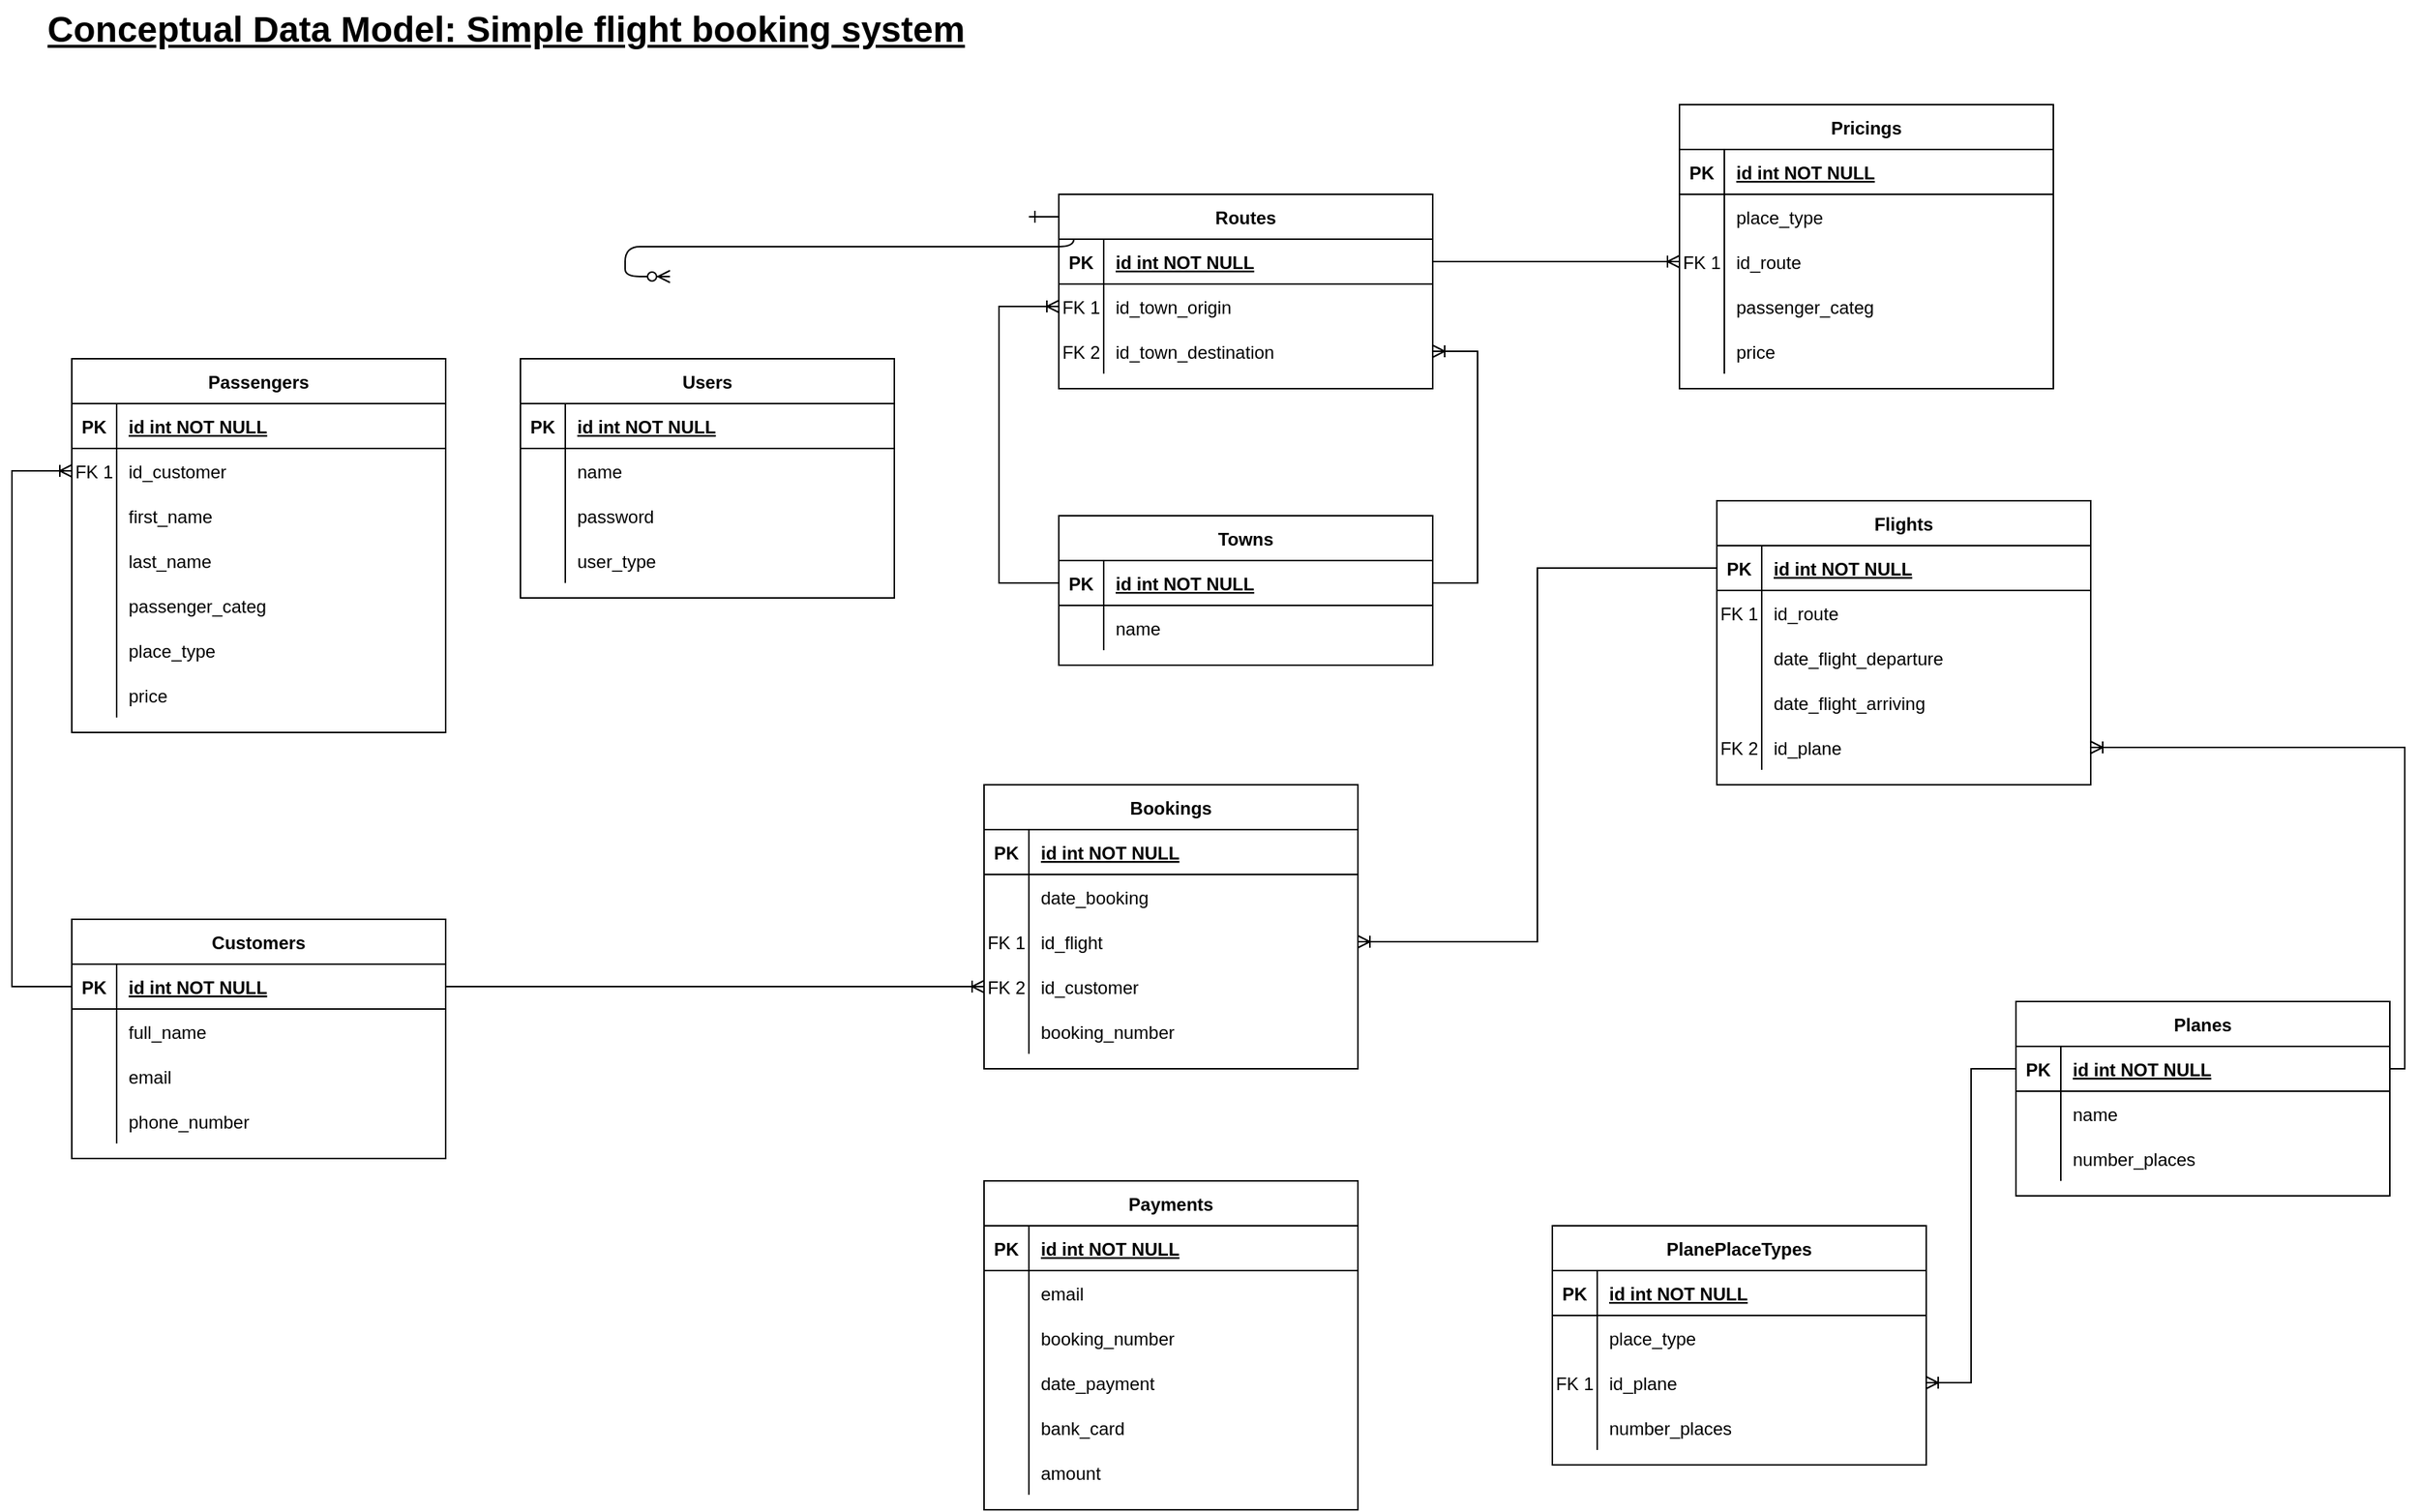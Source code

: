 <mxfile version="16.5.1" type="device"><diagram id="R2lEEEUBdFMjLlhIrx00" name="Page-1"><mxGraphModel dx="2595" dy="1623" grid="1" gridSize="10" guides="1" tooltips="1" connect="1" arrows="1" fold="1" page="1" pageScale="1" pageWidth="850" pageHeight="1100" math="0" shadow="0" extFonts="Permanent Marker^https://fonts.googleapis.com/css?family=Permanent+Marker"><root><mxCell id="0"/><mxCell id="1" parent="0"/><mxCell id="oILmF_7_wHr58Nj_UhwY-148" value="" style="edgeStyle=elbowEdgeStyle;fontSize=12;html=1;endArrow=ERoneToMany;rounded=0;entryX=0;entryY=0.5;entryDx=0;entryDy=0;exitX=0;exitY=0.5;exitDx=0;exitDy=0;" edge="1" parent="1" source="oILmF_7_wHr58Nj_UhwY-8" target="oILmF_7_wHr58Nj_UhwY-24"><mxGeometry width="100" height="100" relative="1" as="geometry"><mxPoint x="750" y="455" as="sourcePoint"/><mxPoint x="760" y="170" as="targetPoint"/><Array as="points"><mxPoint x="680" y="305"/></Array></mxGeometry></mxCell><mxCell id="C-vyLk0tnHw3VtMMgP7b-12" value="" style="edgeStyle=entityRelationEdgeStyle;endArrow=ERzeroToMany;startArrow=ERone;endFill=1;startFill=0;" parent="1" target="C-vyLk0tnHw3VtMMgP7b-17" edge="1"><mxGeometry width="100" height="100" relative="1" as="geometry"><mxPoint x="700" y="165" as="sourcePoint"/><mxPoint x="460" y="205" as="targetPoint"/></mxGeometry></mxCell><mxCell id="C-vyLk0tnHw3VtMMgP7b-23" value="Users" style="shape=table;startSize=30;container=1;collapsible=1;childLayout=tableLayout;fixedRows=1;rowLines=0;fontStyle=1;align=center;resizeLast=1;" parent="1" vertex="1"><mxGeometry x="360" y="260" width="250" height="160" as="geometry"/></mxCell><mxCell id="C-vyLk0tnHw3VtMMgP7b-24" value="" style="shape=partialRectangle;collapsible=0;dropTarget=0;pointerEvents=0;fillColor=none;points=[[0,0.5],[1,0.5]];portConstraint=eastwest;top=0;left=0;right=0;bottom=1;" parent="C-vyLk0tnHw3VtMMgP7b-23" vertex="1"><mxGeometry y="30" width="250" height="30" as="geometry"/></mxCell><mxCell id="C-vyLk0tnHw3VtMMgP7b-25" value="PK" style="shape=partialRectangle;overflow=hidden;connectable=0;fillColor=none;top=0;left=0;bottom=0;right=0;fontStyle=1;" parent="C-vyLk0tnHw3VtMMgP7b-24" vertex="1"><mxGeometry width="30" height="30" as="geometry"><mxRectangle width="30" height="30" as="alternateBounds"/></mxGeometry></mxCell><mxCell id="C-vyLk0tnHw3VtMMgP7b-26" value="id int NOT NULL " style="shape=partialRectangle;overflow=hidden;connectable=0;fillColor=none;top=0;left=0;bottom=0;right=0;align=left;spacingLeft=6;fontStyle=5;" parent="C-vyLk0tnHw3VtMMgP7b-24" vertex="1"><mxGeometry x="30" width="220" height="30" as="geometry"><mxRectangle width="220" height="30" as="alternateBounds"/></mxGeometry></mxCell><mxCell id="C-vyLk0tnHw3VtMMgP7b-27" value="" style="shape=partialRectangle;collapsible=0;dropTarget=0;pointerEvents=0;fillColor=none;points=[[0,0.5],[1,0.5]];portConstraint=eastwest;top=0;left=0;right=0;bottom=0;" parent="C-vyLk0tnHw3VtMMgP7b-23" vertex="1"><mxGeometry y="60" width="250" height="30" as="geometry"/></mxCell><mxCell id="C-vyLk0tnHw3VtMMgP7b-28" value="" style="shape=partialRectangle;overflow=hidden;connectable=0;fillColor=none;top=0;left=0;bottom=0;right=0;" parent="C-vyLk0tnHw3VtMMgP7b-27" vertex="1"><mxGeometry width="30" height="30" as="geometry"><mxRectangle width="30" height="30" as="alternateBounds"/></mxGeometry></mxCell><mxCell id="C-vyLk0tnHw3VtMMgP7b-29" value="name" style="shape=partialRectangle;overflow=hidden;connectable=0;fillColor=none;top=0;left=0;bottom=0;right=0;align=left;spacingLeft=6;" parent="C-vyLk0tnHw3VtMMgP7b-27" vertex="1"><mxGeometry x="30" width="220" height="30" as="geometry"><mxRectangle width="220" height="30" as="alternateBounds"/></mxGeometry></mxCell><mxCell id="oILmF_7_wHr58Nj_UhwY-1" style="shape=partialRectangle;collapsible=0;dropTarget=0;pointerEvents=0;fillColor=none;points=[[0,0.5],[1,0.5]];portConstraint=eastwest;top=0;left=0;right=0;bottom=0;" vertex="1" parent="C-vyLk0tnHw3VtMMgP7b-23"><mxGeometry y="90" width="250" height="30" as="geometry"/></mxCell><mxCell id="oILmF_7_wHr58Nj_UhwY-2" style="shape=partialRectangle;overflow=hidden;connectable=0;fillColor=none;top=0;left=0;bottom=0;right=0;" vertex="1" parent="oILmF_7_wHr58Nj_UhwY-1"><mxGeometry width="30" height="30" as="geometry"><mxRectangle width="30" height="30" as="alternateBounds"/></mxGeometry></mxCell><mxCell id="oILmF_7_wHr58Nj_UhwY-3" value="password" style="shape=partialRectangle;overflow=hidden;connectable=0;fillColor=none;top=0;left=0;bottom=0;right=0;align=left;spacingLeft=6;" vertex="1" parent="oILmF_7_wHr58Nj_UhwY-1"><mxGeometry x="30" width="220" height="30" as="geometry"><mxRectangle width="220" height="30" as="alternateBounds"/></mxGeometry></mxCell><mxCell id="oILmF_7_wHr58Nj_UhwY-4" style="shape=partialRectangle;collapsible=0;dropTarget=0;pointerEvents=0;fillColor=none;points=[[0,0.5],[1,0.5]];portConstraint=eastwest;top=0;left=0;right=0;bottom=0;" vertex="1" parent="C-vyLk0tnHw3VtMMgP7b-23"><mxGeometry y="120" width="250" height="30" as="geometry"/></mxCell><mxCell id="oILmF_7_wHr58Nj_UhwY-5" style="shape=partialRectangle;overflow=hidden;connectable=0;fillColor=none;top=0;left=0;bottom=0;right=0;" vertex="1" parent="oILmF_7_wHr58Nj_UhwY-4"><mxGeometry width="30" height="30" as="geometry"><mxRectangle width="30" height="30" as="alternateBounds"/></mxGeometry></mxCell><mxCell id="oILmF_7_wHr58Nj_UhwY-6" value="user_type" style="shape=partialRectangle;overflow=hidden;connectable=0;fillColor=none;top=0;left=0;bottom=0;right=0;align=left;spacingLeft=6;" vertex="1" parent="oILmF_7_wHr58Nj_UhwY-4"><mxGeometry x="30" width="220" height="30" as="geometry"><mxRectangle width="220" height="30" as="alternateBounds"/></mxGeometry></mxCell><mxCell id="oILmF_7_wHr58Nj_UhwY-7" value="Towns" style="shape=table;startSize=30;container=1;collapsible=1;childLayout=tableLayout;fixedRows=1;rowLines=0;fontStyle=1;align=center;resizeLast=1;" vertex="1" parent="1"><mxGeometry x="720" y="365" width="250" height="100" as="geometry"/></mxCell><mxCell id="oILmF_7_wHr58Nj_UhwY-8" value="" style="shape=partialRectangle;collapsible=0;dropTarget=0;pointerEvents=0;fillColor=none;points=[[0,0.5],[1,0.5]];portConstraint=eastwest;top=0;left=0;right=0;bottom=1;" vertex="1" parent="oILmF_7_wHr58Nj_UhwY-7"><mxGeometry y="30" width="250" height="30" as="geometry"/></mxCell><mxCell id="oILmF_7_wHr58Nj_UhwY-9" value="PK" style="shape=partialRectangle;overflow=hidden;connectable=0;fillColor=none;top=0;left=0;bottom=0;right=0;fontStyle=1;" vertex="1" parent="oILmF_7_wHr58Nj_UhwY-8"><mxGeometry width="30" height="30" as="geometry"><mxRectangle width="30" height="30" as="alternateBounds"/></mxGeometry></mxCell><mxCell id="oILmF_7_wHr58Nj_UhwY-10" value="id int NOT NULL " style="shape=partialRectangle;overflow=hidden;connectable=0;fillColor=none;top=0;left=0;bottom=0;right=0;align=left;spacingLeft=6;fontStyle=5;" vertex="1" parent="oILmF_7_wHr58Nj_UhwY-8"><mxGeometry x="30" width="220" height="30" as="geometry"><mxRectangle width="220" height="30" as="alternateBounds"/></mxGeometry></mxCell><mxCell id="oILmF_7_wHr58Nj_UhwY-11" value="" style="shape=partialRectangle;collapsible=0;dropTarget=0;pointerEvents=0;fillColor=none;points=[[0,0.5],[1,0.5]];portConstraint=eastwest;top=0;left=0;right=0;bottom=0;" vertex="1" parent="oILmF_7_wHr58Nj_UhwY-7"><mxGeometry y="60" width="250" height="30" as="geometry"/></mxCell><mxCell id="oILmF_7_wHr58Nj_UhwY-12" value="" style="shape=partialRectangle;overflow=hidden;connectable=0;fillColor=none;top=0;left=0;bottom=0;right=0;" vertex="1" parent="oILmF_7_wHr58Nj_UhwY-11"><mxGeometry width="30" height="30" as="geometry"><mxRectangle width="30" height="30" as="alternateBounds"/></mxGeometry></mxCell><mxCell id="oILmF_7_wHr58Nj_UhwY-13" value="name" style="shape=partialRectangle;overflow=hidden;connectable=0;fillColor=none;top=0;left=0;bottom=0;right=0;align=left;spacingLeft=6;" vertex="1" parent="oILmF_7_wHr58Nj_UhwY-11"><mxGeometry x="30" width="220" height="30" as="geometry"><mxRectangle width="220" height="30" as="alternateBounds"/></mxGeometry></mxCell><mxCell id="oILmF_7_wHr58Nj_UhwY-20" value="Routes" style="shape=table;startSize=30;container=1;collapsible=1;childLayout=tableLayout;fixedRows=1;rowLines=0;fontStyle=1;align=center;resizeLast=1;" vertex="1" parent="1"><mxGeometry x="720" y="150" width="250" height="130" as="geometry"/></mxCell><mxCell id="oILmF_7_wHr58Nj_UhwY-21" value="" style="shape=partialRectangle;collapsible=0;dropTarget=0;pointerEvents=0;fillColor=none;points=[[0,0.5],[1,0.5]];portConstraint=eastwest;top=0;left=0;right=0;bottom=1;" vertex="1" parent="oILmF_7_wHr58Nj_UhwY-20"><mxGeometry y="30" width="250" height="30" as="geometry"/></mxCell><mxCell id="oILmF_7_wHr58Nj_UhwY-22" value="PK" style="shape=partialRectangle;overflow=hidden;connectable=0;fillColor=none;top=0;left=0;bottom=0;right=0;fontStyle=1;" vertex="1" parent="oILmF_7_wHr58Nj_UhwY-21"><mxGeometry width="30" height="30" as="geometry"><mxRectangle width="30" height="30" as="alternateBounds"/></mxGeometry></mxCell><mxCell id="oILmF_7_wHr58Nj_UhwY-23" value="id int NOT NULL " style="shape=partialRectangle;overflow=hidden;connectable=0;fillColor=none;top=0;left=0;bottom=0;right=0;align=left;spacingLeft=6;fontStyle=5;" vertex="1" parent="oILmF_7_wHr58Nj_UhwY-21"><mxGeometry x="30" width="220" height="30" as="geometry"><mxRectangle width="220" height="30" as="alternateBounds"/></mxGeometry></mxCell><mxCell id="oILmF_7_wHr58Nj_UhwY-24" value="" style="shape=partialRectangle;collapsible=0;dropTarget=0;pointerEvents=0;fillColor=none;points=[[0,0.5],[1,0.5]];portConstraint=eastwest;top=0;left=0;right=0;bottom=0;" vertex="1" parent="oILmF_7_wHr58Nj_UhwY-20"><mxGeometry y="60" width="250" height="30" as="geometry"/></mxCell><mxCell id="oILmF_7_wHr58Nj_UhwY-25" value="FK 1" style="shape=partialRectangle;overflow=hidden;connectable=0;fillColor=none;top=0;left=0;bottom=0;right=0;" vertex="1" parent="oILmF_7_wHr58Nj_UhwY-24"><mxGeometry width="30" height="30" as="geometry"><mxRectangle width="30" height="30" as="alternateBounds"/></mxGeometry></mxCell><mxCell id="oILmF_7_wHr58Nj_UhwY-26" value="id_town_origin" style="shape=partialRectangle;overflow=hidden;connectable=0;fillColor=none;top=0;left=0;bottom=0;right=0;align=left;spacingLeft=6;" vertex="1" parent="oILmF_7_wHr58Nj_UhwY-24"><mxGeometry x="30" width="220" height="30" as="geometry"><mxRectangle width="220" height="30" as="alternateBounds"/></mxGeometry></mxCell><mxCell id="oILmF_7_wHr58Nj_UhwY-27" style="shape=partialRectangle;collapsible=0;dropTarget=0;pointerEvents=0;fillColor=none;points=[[0,0.5],[1,0.5]];portConstraint=eastwest;top=0;left=0;right=0;bottom=0;" vertex="1" parent="oILmF_7_wHr58Nj_UhwY-20"><mxGeometry y="90" width="250" height="30" as="geometry"/></mxCell><mxCell id="oILmF_7_wHr58Nj_UhwY-28" value="FK 2" style="shape=partialRectangle;overflow=hidden;connectable=0;fillColor=none;top=0;left=0;bottom=0;right=0;" vertex="1" parent="oILmF_7_wHr58Nj_UhwY-27"><mxGeometry width="30" height="30" as="geometry"><mxRectangle width="30" height="30" as="alternateBounds"/></mxGeometry></mxCell><mxCell id="oILmF_7_wHr58Nj_UhwY-29" value="id_town_destination" style="shape=partialRectangle;overflow=hidden;connectable=0;fillColor=none;top=0;left=0;bottom=0;right=0;align=left;spacingLeft=6;" vertex="1" parent="oILmF_7_wHr58Nj_UhwY-27"><mxGeometry x="30" width="220" height="30" as="geometry"><mxRectangle width="220" height="30" as="alternateBounds"/></mxGeometry></mxCell><mxCell id="oILmF_7_wHr58Nj_UhwY-30" value="Planes" style="shape=table;startSize=30;container=1;collapsible=1;childLayout=tableLayout;fixedRows=1;rowLines=0;fontStyle=1;align=center;resizeLast=1;" vertex="1" parent="1"><mxGeometry x="1360" y="690" width="250" height="130" as="geometry"/></mxCell><mxCell id="oILmF_7_wHr58Nj_UhwY-31" value="" style="shape=partialRectangle;collapsible=0;dropTarget=0;pointerEvents=0;fillColor=none;points=[[0,0.5],[1,0.5]];portConstraint=eastwest;top=0;left=0;right=0;bottom=1;" vertex="1" parent="oILmF_7_wHr58Nj_UhwY-30"><mxGeometry y="30" width="250" height="30" as="geometry"/></mxCell><mxCell id="oILmF_7_wHr58Nj_UhwY-32" value="PK" style="shape=partialRectangle;overflow=hidden;connectable=0;fillColor=none;top=0;left=0;bottom=0;right=0;fontStyle=1;" vertex="1" parent="oILmF_7_wHr58Nj_UhwY-31"><mxGeometry width="30" height="30" as="geometry"><mxRectangle width="30" height="30" as="alternateBounds"/></mxGeometry></mxCell><mxCell id="oILmF_7_wHr58Nj_UhwY-33" value="id int NOT NULL " style="shape=partialRectangle;overflow=hidden;connectable=0;fillColor=none;top=0;left=0;bottom=0;right=0;align=left;spacingLeft=6;fontStyle=5;" vertex="1" parent="oILmF_7_wHr58Nj_UhwY-31"><mxGeometry x="30" width="220" height="30" as="geometry"><mxRectangle width="220" height="30" as="alternateBounds"/></mxGeometry></mxCell><mxCell id="oILmF_7_wHr58Nj_UhwY-34" value="" style="shape=partialRectangle;collapsible=0;dropTarget=0;pointerEvents=0;fillColor=none;points=[[0,0.5],[1,0.5]];portConstraint=eastwest;top=0;left=0;right=0;bottom=0;" vertex="1" parent="oILmF_7_wHr58Nj_UhwY-30"><mxGeometry y="60" width="250" height="30" as="geometry"/></mxCell><mxCell id="oILmF_7_wHr58Nj_UhwY-35" value="" style="shape=partialRectangle;overflow=hidden;connectable=0;fillColor=none;top=0;left=0;bottom=0;right=0;" vertex="1" parent="oILmF_7_wHr58Nj_UhwY-34"><mxGeometry width="30" height="30" as="geometry"><mxRectangle width="30" height="30" as="alternateBounds"/></mxGeometry></mxCell><mxCell id="oILmF_7_wHr58Nj_UhwY-36" value="name" style="shape=partialRectangle;overflow=hidden;connectable=0;fillColor=none;top=0;left=0;bottom=0;right=0;align=left;spacingLeft=6;" vertex="1" parent="oILmF_7_wHr58Nj_UhwY-34"><mxGeometry x="30" width="220" height="30" as="geometry"><mxRectangle width="220" height="30" as="alternateBounds"/></mxGeometry></mxCell><mxCell id="oILmF_7_wHr58Nj_UhwY-37" style="shape=partialRectangle;collapsible=0;dropTarget=0;pointerEvents=0;fillColor=none;points=[[0,0.5],[1,0.5]];portConstraint=eastwest;top=0;left=0;right=0;bottom=0;" vertex="1" parent="oILmF_7_wHr58Nj_UhwY-30"><mxGeometry y="90" width="250" height="30" as="geometry"/></mxCell><mxCell id="oILmF_7_wHr58Nj_UhwY-38" style="shape=partialRectangle;overflow=hidden;connectable=0;fillColor=none;top=0;left=0;bottom=0;right=0;" vertex="1" parent="oILmF_7_wHr58Nj_UhwY-37"><mxGeometry width="30" height="30" as="geometry"><mxRectangle width="30" height="30" as="alternateBounds"/></mxGeometry></mxCell><mxCell id="oILmF_7_wHr58Nj_UhwY-39" value="number_places" style="shape=partialRectangle;overflow=hidden;connectable=0;fillColor=none;top=0;left=0;bottom=0;right=0;align=left;spacingLeft=6;" vertex="1" parent="oILmF_7_wHr58Nj_UhwY-37"><mxGeometry x="30" width="220" height="30" as="geometry"><mxRectangle width="220" height="30" as="alternateBounds"/></mxGeometry></mxCell><mxCell id="oILmF_7_wHr58Nj_UhwY-40" value="PlanePlaceTypes" style="shape=table;startSize=30;container=1;collapsible=1;childLayout=tableLayout;fixedRows=1;rowLines=0;fontStyle=1;align=center;resizeLast=1;" vertex="1" parent="1"><mxGeometry x="1050" y="840" width="250" height="160" as="geometry"/></mxCell><mxCell id="oILmF_7_wHr58Nj_UhwY-41" value="" style="shape=partialRectangle;collapsible=0;dropTarget=0;pointerEvents=0;fillColor=none;points=[[0,0.5],[1,0.5]];portConstraint=eastwest;top=0;left=0;right=0;bottom=1;" vertex="1" parent="oILmF_7_wHr58Nj_UhwY-40"><mxGeometry y="30" width="250" height="30" as="geometry"/></mxCell><mxCell id="oILmF_7_wHr58Nj_UhwY-42" value="PK" style="shape=partialRectangle;overflow=hidden;connectable=0;fillColor=none;top=0;left=0;bottom=0;right=0;fontStyle=1;" vertex="1" parent="oILmF_7_wHr58Nj_UhwY-41"><mxGeometry width="30" height="30" as="geometry"><mxRectangle width="30" height="30" as="alternateBounds"/></mxGeometry></mxCell><mxCell id="oILmF_7_wHr58Nj_UhwY-43" value="id int NOT NULL " style="shape=partialRectangle;overflow=hidden;connectable=0;fillColor=none;top=0;left=0;bottom=0;right=0;align=left;spacingLeft=6;fontStyle=5;" vertex="1" parent="oILmF_7_wHr58Nj_UhwY-41"><mxGeometry x="30" width="220" height="30" as="geometry"><mxRectangle width="220" height="30" as="alternateBounds"/></mxGeometry></mxCell><mxCell id="oILmF_7_wHr58Nj_UhwY-44" value="" style="shape=partialRectangle;collapsible=0;dropTarget=0;pointerEvents=0;fillColor=none;points=[[0,0.5],[1,0.5]];portConstraint=eastwest;top=0;left=0;right=0;bottom=0;" vertex="1" parent="oILmF_7_wHr58Nj_UhwY-40"><mxGeometry y="60" width="250" height="30" as="geometry"/></mxCell><mxCell id="oILmF_7_wHr58Nj_UhwY-45" value="" style="shape=partialRectangle;overflow=hidden;connectable=0;fillColor=none;top=0;left=0;bottom=0;right=0;" vertex="1" parent="oILmF_7_wHr58Nj_UhwY-44"><mxGeometry width="30" height="30" as="geometry"><mxRectangle width="30" height="30" as="alternateBounds"/></mxGeometry></mxCell><mxCell id="oILmF_7_wHr58Nj_UhwY-46" value="place_type" style="shape=partialRectangle;overflow=hidden;connectable=0;fillColor=none;top=0;left=0;bottom=0;right=0;align=left;spacingLeft=6;" vertex="1" parent="oILmF_7_wHr58Nj_UhwY-44"><mxGeometry x="30" width="220" height="30" as="geometry"><mxRectangle width="220" height="30" as="alternateBounds"/></mxGeometry></mxCell><mxCell id="oILmF_7_wHr58Nj_UhwY-47" style="shape=partialRectangle;collapsible=0;dropTarget=0;pointerEvents=0;fillColor=none;points=[[0,0.5],[1,0.5]];portConstraint=eastwest;top=0;left=0;right=0;bottom=0;" vertex="1" parent="oILmF_7_wHr58Nj_UhwY-40"><mxGeometry y="90" width="250" height="30" as="geometry"/></mxCell><mxCell id="oILmF_7_wHr58Nj_UhwY-48" value="FK 1" style="shape=partialRectangle;overflow=hidden;connectable=0;fillColor=none;top=0;left=0;bottom=0;right=0;" vertex="1" parent="oILmF_7_wHr58Nj_UhwY-47"><mxGeometry width="30" height="30" as="geometry"><mxRectangle width="30" height="30" as="alternateBounds"/></mxGeometry></mxCell><mxCell id="oILmF_7_wHr58Nj_UhwY-49" value="id_plane" style="shape=partialRectangle;overflow=hidden;connectable=0;fillColor=none;top=0;left=0;bottom=0;right=0;align=left;spacingLeft=6;" vertex="1" parent="oILmF_7_wHr58Nj_UhwY-47"><mxGeometry x="30" width="220" height="30" as="geometry"><mxRectangle width="220" height="30" as="alternateBounds"/></mxGeometry></mxCell><mxCell id="oILmF_7_wHr58Nj_UhwY-60" style="shape=partialRectangle;collapsible=0;dropTarget=0;pointerEvents=0;fillColor=none;points=[[0,0.5],[1,0.5]];portConstraint=eastwest;top=0;left=0;right=0;bottom=0;" vertex="1" parent="oILmF_7_wHr58Nj_UhwY-40"><mxGeometry y="120" width="250" height="30" as="geometry"/></mxCell><mxCell id="oILmF_7_wHr58Nj_UhwY-61" style="shape=partialRectangle;overflow=hidden;connectable=0;fillColor=none;top=0;left=0;bottom=0;right=0;" vertex="1" parent="oILmF_7_wHr58Nj_UhwY-60"><mxGeometry width="30" height="30" as="geometry"><mxRectangle width="30" height="30" as="alternateBounds"/></mxGeometry></mxCell><mxCell id="oILmF_7_wHr58Nj_UhwY-62" value="number_places" style="shape=partialRectangle;overflow=hidden;connectable=0;fillColor=none;top=0;left=0;bottom=0;right=0;align=left;spacingLeft=6;" vertex="1" parent="oILmF_7_wHr58Nj_UhwY-60"><mxGeometry x="30" width="220" height="30" as="geometry"><mxRectangle width="220" height="30" as="alternateBounds"/></mxGeometry></mxCell><mxCell id="oILmF_7_wHr58Nj_UhwY-63" value="Flights" style="shape=table;startSize=30;container=1;collapsible=1;childLayout=tableLayout;fixedRows=1;rowLines=0;fontStyle=1;align=center;resizeLast=1;" vertex="1" parent="1"><mxGeometry x="1160" y="355" width="250" height="190" as="geometry"/></mxCell><mxCell id="oILmF_7_wHr58Nj_UhwY-64" value="" style="shape=partialRectangle;collapsible=0;dropTarget=0;pointerEvents=0;fillColor=none;points=[[0,0.5],[1,0.5]];portConstraint=eastwest;top=0;left=0;right=0;bottom=1;" vertex="1" parent="oILmF_7_wHr58Nj_UhwY-63"><mxGeometry y="30" width="250" height="30" as="geometry"/></mxCell><mxCell id="oILmF_7_wHr58Nj_UhwY-65" value="PK" style="shape=partialRectangle;overflow=hidden;connectable=0;fillColor=none;top=0;left=0;bottom=0;right=0;fontStyle=1;" vertex="1" parent="oILmF_7_wHr58Nj_UhwY-64"><mxGeometry width="30" height="30" as="geometry"><mxRectangle width="30" height="30" as="alternateBounds"/></mxGeometry></mxCell><mxCell id="oILmF_7_wHr58Nj_UhwY-66" value="id int NOT NULL " style="shape=partialRectangle;overflow=hidden;connectable=0;fillColor=none;top=0;left=0;bottom=0;right=0;align=left;spacingLeft=6;fontStyle=5;" vertex="1" parent="oILmF_7_wHr58Nj_UhwY-64"><mxGeometry x="30" width="220" height="30" as="geometry"><mxRectangle width="220" height="30" as="alternateBounds"/></mxGeometry></mxCell><mxCell id="oILmF_7_wHr58Nj_UhwY-67" value="" style="shape=partialRectangle;collapsible=0;dropTarget=0;pointerEvents=0;fillColor=none;points=[[0,0.5],[1,0.5]];portConstraint=eastwest;top=0;left=0;right=0;bottom=0;" vertex="1" parent="oILmF_7_wHr58Nj_UhwY-63"><mxGeometry y="60" width="250" height="30" as="geometry"/></mxCell><mxCell id="oILmF_7_wHr58Nj_UhwY-68" value="FK 1" style="shape=partialRectangle;overflow=hidden;connectable=0;fillColor=none;top=0;left=0;bottom=0;right=0;" vertex="1" parent="oILmF_7_wHr58Nj_UhwY-67"><mxGeometry width="30" height="30" as="geometry"><mxRectangle width="30" height="30" as="alternateBounds"/></mxGeometry></mxCell><mxCell id="oILmF_7_wHr58Nj_UhwY-69" value="id_route" style="shape=partialRectangle;overflow=hidden;connectable=0;fillColor=none;top=0;left=0;bottom=0;right=0;align=left;spacingLeft=6;" vertex="1" parent="oILmF_7_wHr58Nj_UhwY-67"><mxGeometry x="30" width="220" height="30" as="geometry"><mxRectangle width="220" height="30" as="alternateBounds"/></mxGeometry></mxCell><mxCell id="oILmF_7_wHr58Nj_UhwY-70" style="shape=partialRectangle;collapsible=0;dropTarget=0;pointerEvents=0;fillColor=none;points=[[0,0.5],[1,0.5]];portConstraint=eastwest;top=0;left=0;right=0;bottom=0;" vertex="1" parent="oILmF_7_wHr58Nj_UhwY-63"><mxGeometry y="90" width="250" height="30" as="geometry"/></mxCell><mxCell id="oILmF_7_wHr58Nj_UhwY-71" style="shape=partialRectangle;overflow=hidden;connectable=0;fillColor=none;top=0;left=0;bottom=0;right=0;" vertex="1" parent="oILmF_7_wHr58Nj_UhwY-70"><mxGeometry width="30" height="30" as="geometry"><mxRectangle width="30" height="30" as="alternateBounds"/></mxGeometry></mxCell><mxCell id="oILmF_7_wHr58Nj_UhwY-72" value="date_flight_departure" style="shape=partialRectangle;overflow=hidden;connectable=0;fillColor=none;top=0;left=0;bottom=0;right=0;align=left;spacingLeft=6;" vertex="1" parent="oILmF_7_wHr58Nj_UhwY-70"><mxGeometry x="30" width="220" height="30" as="geometry"><mxRectangle width="220" height="30" as="alternateBounds"/></mxGeometry></mxCell><mxCell id="oILmF_7_wHr58Nj_UhwY-73" style="shape=partialRectangle;collapsible=0;dropTarget=0;pointerEvents=0;fillColor=none;points=[[0,0.5],[1,0.5]];portConstraint=eastwest;top=0;left=0;right=0;bottom=0;" vertex="1" parent="oILmF_7_wHr58Nj_UhwY-63"><mxGeometry y="120" width="250" height="30" as="geometry"/></mxCell><mxCell id="oILmF_7_wHr58Nj_UhwY-74" style="shape=partialRectangle;overflow=hidden;connectable=0;fillColor=none;top=0;left=0;bottom=0;right=0;" vertex="1" parent="oILmF_7_wHr58Nj_UhwY-73"><mxGeometry width="30" height="30" as="geometry"><mxRectangle width="30" height="30" as="alternateBounds"/></mxGeometry></mxCell><mxCell id="oILmF_7_wHr58Nj_UhwY-75" value="date_flight_arriving" style="shape=partialRectangle;overflow=hidden;connectable=0;fillColor=none;top=0;left=0;bottom=0;right=0;align=left;spacingLeft=6;" vertex="1" parent="oILmF_7_wHr58Nj_UhwY-73"><mxGeometry x="30" width="220" height="30" as="geometry"><mxRectangle width="220" height="30" as="alternateBounds"/></mxGeometry></mxCell><mxCell id="oILmF_7_wHr58Nj_UhwY-76" style="shape=partialRectangle;collapsible=0;dropTarget=0;pointerEvents=0;fillColor=none;points=[[0,0.5],[1,0.5]];portConstraint=eastwest;top=0;left=0;right=0;bottom=0;" vertex="1" parent="oILmF_7_wHr58Nj_UhwY-63"><mxGeometry y="150" width="250" height="30" as="geometry"/></mxCell><mxCell id="oILmF_7_wHr58Nj_UhwY-77" value="FK 2" style="shape=partialRectangle;overflow=hidden;connectable=0;fillColor=none;top=0;left=0;bottom=0;right=0;" vertex="1" parent="oILmF_7_wHr58Nj_UhwY-76"><mxGeometry width="30" height="30" as="geometry"><mxRectangle width="30" height="30" as="alternateBounds"/></mxGeometry></mxCell><mxCell id="oILmF_7_wHr58Nj_UhwY-78" value="id_plane" style="shape=partialRectangle;overflow=hidden;connectable=0;fillColor=none;top=0;left=0;bottom=0;right=0;align=left;spacingLeft=6;" vertex="1" parent="oILmF_7_wHr58Nj_UhwY-76"><mxGeometry x="30" width="220" height="30" as="geometry"><mxRectangle width="220" height="30" as="alternateBounds"/></mxGeometry></mxCell><mxCell id="oILmF_7_wHr58Nj_UhwY-79" value="Customers" style="shape=table;startSize=30;container=1;collapsible=1;childLayout=tableLayout;fixedRows=1;rowLines=0;fontStyle=1;align=center;resizeLast=1;" vertex="1" parent="1"><mxGeometry x="60" y="635" width="250" height="160" as="geometry"/></mxCell><mxCell id="oILmF_7_wHr58Nj_UhwY-80" value="" style="shape=partialRectangle;collapsible=0;dropTarget=0;pointerEvents=0;fillColor=none;points=[[0,0.5],[1,0.5]];portConstraint=eastwest;top=0;left=0;right=0;bottom=1;" vertex="1" parent="oILmF_7_wHr58Nj_UhwY-79"><mxGeometry y="30" width="250" height="30" as="geometry"/></mxCell><mxCell id="oILmF_7_wHr58Nj_UhwY-81" value="PK" style="shape=partialRectangle;overflow=hidden;connectable=0;fillColor=none;top=0;left=0;bottom=0;right=0;fontStyle=1;" vertex="1" parent="oILmF_7_wHr58Nj_UhwY-80"><mxGeometry width="30" height="30" as="geometry"><mxRectangle width="30" height="30" as="alternateBounds"/></mxGeometry></mxCell><mxCell id="oILmF_7_wHr58Nj_UhwY-82" value="id int NOT NULL " style="shape=partialRectangle;overflow=hidden;connectable=0;fillColor=none;top=0;left=0;bottom=0;right=0;align=left;spacingLeft=6;fontStyle=5;" vertex="1" parent="oILmF_7_wHr58Nj_UhwY-80"><mxGeometry x="30" width="220" height="30" as="geometry"><mxRectangle width="220" height="30" as="alternateBounds"/></mxGeometry></mxCell><mxCell id="oILmF_7_wHr58Nj_UhwY-83" value="" style="shape=partialRectangle;collapsible=0;dropTarget=0;pointerEvents=0;fillColor=none;points=[[0,0.5],[1,0.5]];portConstraint=eastwest;top=0;left=0;right=0;bottom=0;" vertex="1" parent="oILmF_7_wHr58Nj_UhwY-79"><mxGeometry y="60" width="250" height="30" as="geometry"/></mxCell><mxCell id="oILmF_7_wHr58Nj_UhwY-84" value="" style="shape=partialRectangle;overflow=hidden;connectable=0;fillColor=none;top=0;left=0;bottom=0;right=0;" vertex="1" parent="oILmF_7_wHr58Nj_UhwY-83"><mxGeometry width="30" height="30" as="geometry"><mxRectangle width="30" height="30" as="alternateBounds"/></mxGeometry></mxCell><mxCell id="oILmF_7_wHr58Nj_UhwY-85" value="full_name" style="shape=partialRectangle;overflow=hidden;connectable=0;fillColor=none;top=0;left=0;bottom=0;right=0;align=left;spacingLeft=6;" vertex="1" parent="oILmF_7_wHr58Nj_UhwY-83"><mxGeometry x="30" width="220" height="30" as="geometry"><mxRectangle width="220" height="30" as="alternateBounds"/></mxGeometry></mxCell><mxCell id="oILmF_7_wHr58Nj_UhwY-86" style="shape=partialRectangle;collapsible=0;dropTarget=0;pointerEvents=0;fillColor=none;points=[[0,0.5],[1,0.5]];portConstraint=eastwest;top=0;left=0;right=0;bottom=0;" vertex="1" parent="oILmF_7_wHr58Nj_UhwY-79"><mxGeometry y="90" width="250" height="30" as="geometry"/></mxCell><mxCell id="oILmF_7_wHr58Nj_UhwY-87" style="shape=partialRectangle;overflow=hidden;connectable=0;fillColor=none;top=0;left=0;bottom=0;right=0;" vertex="1" parent="oILmF_7_wHr58Nj_UhwY-86"><mxGeometry width="30" height="30" as="geometry"><mxRectangle width="30" height="30" as="alternateBounds"/></mxGeometry></mxCell><mxCell id="oILmF_7_wHr58Nj_UhwY-88" value="email" style="shape=partialRectangle;overflow=hidden;connectable=0;fillColor=none;top=0;left=0;bottom=0;right=0;align=left;spacingLeft=6;" vertex="1" parent="oILmF_7_wHr58Nj_UhwY-86"><mxGeometry x="30" width="220" height="30" as="geometry"><mxRectangle width="220" height="30" as="alternateBounds"/></mxGeometry></mxCell><mxCell id="oILmF_7_wHr58Nj_UhwY-89" style="shape=partialRectangle;collapsible=0;dropTarget=0;pointerEvents=0;fillColor=none;points=[[0,0.5],[1,0.5]];portConstraint=eastwest;top=0;left=0;right=0;bottom=0;" vertex="1" parent="oILmF_7_wHr58Nj_UhwY-79"><mxGeometry y="120" width="250" height="30" as="geometry"/></mxCell><mxCell id="oILmF_7_wHr58Nj_UhwY-90" style="shape=partialRectangle;overflow=hidden;connectable=0;fillColor=none;top=0;left=0;bottom=0;right=0;" vertex="1" parent="oILmF_7_wHr58Nj_UhwY-89"><mxGeometry width="30" height="30" as="geometry"><mxRectangle width="30" height="30" as="alternateBounds"/></mxGeometry></mxCell><mxCell id="oILmF_7_wHr58Nj_UhwY-91" value="phone_number" style="shape=partialRectangle;overflow=hidden;connectable=0;fillColor=none;top=0;left=0;bottom=0;right=0;align=left;spacingLeft=6;" vertex="1" parent="oILmF_7_wHr58Nj_UhwY-89"><mxGeometry x="30" width="220" height="30" as="geometry"><mxRectangle width="220" height="30" as="alternateBounds"/></mxGeometry></mxCell><mxCell id="oILmF_7_wHr58Nj_UhwY-92" value="Passengers" style="shape=table;startSize=30;container=1;collapsible=1;childLayout=tableLayout;fixedRows=1;rowLines=0;fontStyle=1;align=center;resizeLast=1;" vertex="1" parent="1"><mxGeometry x="60" y="260" width="250" height="250" as="geometry"/></mxCell><mxCell id="oILmF_7_wHr58Nj_UhwY-93" value="" style="shape=partialRectangle;collapsible=0;dropTarget=0;pointerEvents=0;fillColor=none;points=[[0,0.5],[1,0.5]];portConstraint=eastwest;top=0;left=0;right=0;bottom=1;" vertex="1" parent="oILmF_7_wHr58Nj_UhwY-92"><mxGeometry y="30" width="250" height="30" as="geometry"/></mxCell><mxCell id="oILmF_7_wHr58Nj_UhwY-94" value="PK" style="shape=partialRectangle;overflow=hidden;connectable=0;fillColor=none;top=0;left=0;bottom=0;right=0;fontStyle=1;" vertex="1" parent="oILmF_7_wHr58Nj_UhwY-93"><mxGeometry width="30" height="30" as="geometry"><mxRectangle width="30" height="30" as="alternateBounds"/></mxGeometry></mxCell><mxCell id="oILmF_7_wHr58Nj_UhwY-95" value="id int NOT NULL " style="shape=partialRectangle;overflow=hidden;connectable=0;fillColor=none;top=0;left=0;bottom=0;right=0;align=left;spacingLeft=6;fontStyle=5;" vertex="1" parent="oILmF_7_wHr58Nj_UhwY-93"><mxGeometry x="30" width="220" height="30" as="geometry"><mxRectangle width="220" height="30" as="alternateBounds"/></mxGeometry></mxCell><mxCell id="oILmF_7_wHr58Nj_UhwY-96" value="" style="shape=partialRectangle;collapsible=0;dropTarget=0;pointerEvents=0;fillColor=none;points=[[0,0.5],[1,0.5]];portConstraint=eastwest;top=0;left=0;right=0;bottom=0;" vertex="1" parent="oILmF_7_wHr58Nj_UhwY-92"><mxGeometry y="60" width="250" height="30" as="geometry"/></mxCell><mxCell id="oILmF_7_wHr58Nj_UhwY-97" value="FK 1" style="shape=partialRectangle;overflow=hidden;connectable=0;fillColor=none;top=0;left=0;bottom=0;right=0;" vertex="1" parent="oILmF_7_wHr58Nj_UhwY-96"><mxGeometry width="30" height="30" as="geometry"><mxRectangle width="30" height="30" as="alternateBounds"/></mxGeometry></mxCell><mxCell id="oILmF_7_wHr58Nj_UhwY-98" value="id_customer" style="shape=partialRectangle;overflow=hidden;connectable=0;fillColor=none;top=0;left=0;bottom=0;right=0;align=left;spacingLeft=6;" vertex="1" parent="oILmF_7_wHr58Nj_UhwY-96"><mxGeometry x="30" width="220" height="30" as="geometry"><mxRectangle width="220" height="30" as="alternateBounds"/></mxGeometry></mxCell><mxCell id="oILmF_7_wHr58Nj_UhwY-99" style="shape=partialRectangle;collapsible=0;dropTarget=0;pointerEvents=0;fillColor=none;points=[[0,0.5],[1,0.5]];portConstraint=eastwest;top=0;left=0;right=0;bottom=0;" vertex="1" parent="oILmF_7_wHr58Nj_UhwY-92"><mxGeometry y="90" width="250" height="30" as="geometry"/></mxCell><mxCell id="oILmF_7_wHr58Nj_UhwY-100" style="shape=partialRectangle;overflow=hidden;connectable=0;fillColor=none;top=0;left=0;bottom=0;right=0;" vertex="1" parent="oILmF_7_wHr58Nj_UhwY-99"><mxGeometry width="30" height="30" as="geometry"><mxRectangle width="30" height="30" as="alternateBounds"/></mxGeometry></mxCell><mxCell id="oILmF_7_wHr58Nj_UhwY-101" value="first_name" style="shape=partialRectangle;overflow=hidden;connectable=0;fillColor=none;top=0;left=0;bottom=0;right=0;align=left;spacingLeft=6;" vertex="1" parent="oILmF_7_wHr58Nj_UhwY-99"><mxGeometry x="30" width="220" height="30" as="geometry"><mxRectangle width="220" height="30" as="alternateBounds"/></mxGeometry></mxCell><mxCell id="oILmF_7_wHr58Nj_UhwY-102" style="shape=partialRectangle;collapsible=0;dropTarget=0;pointerEvents=0;fillColor=none;points=[[0,0.5],[1,0.5]];portConstraint=eastwest;top=0;left=0;right=0;bottom=0;" vertex="1" parent="oILmF_7_wHr58Nj_UhwY-92"><mxGeometry y="120" width="250" height="30" as="geometry"/></mxCell><mxCell id="oILmF_7_wHr58Nj_UhwY-103" style="shape=partialRectangle;overflow=hidden;connectable=0;fillColor=none;top=0;left=0;bottom=0;right=0;" vertex="1" parent="oILmF_7_wHr58Nj_UhwY-102"><mxGeometry width="30" height="30" as="geometry"><mxRectangle width="30" height="30" as="alternateBounds"/></mxGeometry></mxCell><mxCell id="oILmF_7_wHr58Nj_UhwY-104" value="last_name" style="shape=partialRectangle;overflow=hidden;connectable=0;fillColor=none;top=0;left=0;bottom=0;right=0;align=left;spacingLeft=6;" vertex="1" parent="oILmF_7_wHr58Nj_UhwY-102"><mxGeometry x="30" width="220" height="30" as="geometry"><mxRectangle width="220" height="30" as="alternateBounds"/></mxGeometry></mxCell><mxCell id="oILmF_7_wHr58Nj_UhwY-105" style="shape=partialRectangle;collapsible=0;dropTarget=0;pointerEvents=0;fillColor=none;points=[[0,0.5],[1,0.5]];portConstraint=eastwest;top=0;left=0;right=0;bottom=0;" vertex="1" parent="oILmF_7_wHr58Nj_UhwY-92"><mxGeometry y="150" width="250" height="30" as="geometry"/></mxCell><mxCell id="oILmF_7_wHr58Nj_UhwY-106" style="shape=partialRectangle;overflow=hidden;connectable=0;fillColor=none;top=0;left=0;bottom=0;right=0;" vertex="1" parent="oILmF_7_wHr58Nj_UhwY-105"><mxGeometry width="30" height="30" as="geometry"><mxRectangle width="30" height="30" as="alternateBounds"/></mxGeometry></mxCell><mxCell id="oILmF_7_wHr58Nj_UhwY-107" value="passenger_categ" style="shape=partialRectangle;overflow=hidden;connectable=0;fillColor=none;top=0;left=0;bottom=0;right=0;align=left;spacingLeft=6;" vertex="1" parent="oILmF_7_wHr58Nj_UhwY-105"><mxGeometry x="30" width="220" height="30" as="geometry"><mxRectangle width="220" height="30" as="alternateBounds"/></mxGeometry></mxCell><mxCell id="oILmF_7_wHr58Nj_UhwY-108" style="shape=partialRectangle;collapsible=0;dropTarget=0;pointerEvents=0;fillColor=none;points=[[0,0.5],[1,0.5]];portConstraint=eastwest;top=0;left=0;right=0;bottom=0;" vertex="1" parent="oILmF_7_wHr58Nj_UhwY-92"><mxGeometry y="180" width="250" height="30" as="geometry"/></mxCell><mxCell id="oILmF_7_wHr58Nj_UhwY-109" style="shape=partialRectangle;overflow=hidden;connectable=0;fillColor=none;top=0;left=0;bottom=0;right=0;" vertex="1" parent="oILmF_7_wHr58Nj_UhwY-108"><mxGeometry width="30" height="30" as="geometry"><mxRectangle width="30" height="30" as="alternateBounds"/></mxGeometry></mxCell><mxCell id="oILmF_7_wHr58Nj_UhwY-110" value="place_type" style="shape=partialRectangle;overflow=hidden;connectable=0;fillColor=none;top=0;left=0;bottom=0;right=0;align=left;spacingLeft=6;" vertex="1" parent="oILmF_7_wHr58Nj_UhwY-108"><mxGeometry x="30" width="220" height="30" as="geometry"><mxRectangle width="220" height="30" as="alternateBounds"/></mxGeometry></mxCell><mxCell id="oILmF_7_wHr58Nj_UhwY-111" style="shape=partialRectangle;collapsible=0;dropTarget=0;pointerEvents=0;fillColor=none;points=[[0,0.5],[1,0.5]];portConstraint=eastwest;top=0;left=0;right=0;bottom=0;" vertex="1" parent="oILmF_7_wHr58Nj_UhwY-92"><mxGeometry y="210" width="250" height="30" as="geometry"/></mxCell><mxCell id="oILmF_7_wHr58Nj_UhwY-112" style="shape=partialRectangle;overflow=hidden;connectable=0;fillColor=none;top=0;left=0;bottom=0;right=0;" vertex="1" parent="oILmF_7_wHr58Nj_UhwY-111"><mxGeometry width="30" height="30" as="geometry"><mxRectangle width="30" height="30" as="alternateBounds"/></mxGeometry></mxCell><mxCell id="oILmF_7_wHr58Nj_UhwY-113" value="price" style="shape=partialRectangle;overflow=hidden;connectable=0;fillColor=none;top=0;left=0;bottom=0;right=0;align=left;spacingLeft=6;" vertex="1" parent="oILmF_7_wHr58Nj_UhwY-111"><mxGeometry x="30" width="220" height="30" as="geometry"><mxRectangle width="220" height="30" as="alternateBounds"/></mxGeometry></mxCell><mxCell id="oILmF_7_wHr58Nj_UhwY-114" value="Bookings" style="shape=table;startSize=30;container=1;collapsible=1;childLayout=tableLayout;fixedRows=1;rowLines=0;fontStyle=1;align=center;resizeLast=1;" vertex="1" parent="1"><mxGeometry x="670" y="545" width="250" height="190" as="geometry"/></mxCell><mxCell id="oILmF_7_wHr58Nj_UhwY-115" value="" style="shape=partialRectangle;collapsible=0;dropTarget=0;pointerEvents=0;fillColor=none;points=[[0,0.5],[1,0.5]];portConstraint=eastwest;top=0;left=0;right=0;bottom=1;" vertex="1" parent="oILmF_7_wHr58Nj_UhwY-114"><mxGeometry y="30" width="250" height="30" as="geometry"/></mxCell><mxCell id="oILmF_7_wHr58Nj_UhwY-116" value="PK" style="shape=partialRectangle;overflow=hidden;connectable=0;fillColor=none;top=0;left=0;bottom=0;right=0;fontStyle=1;" vertex="1" parent="oILmF_7_wHr58Nj_UhwY-115"><mxGeometry width="30" height="30" as="geometry"><mxRectangle width="30" height="30" as="alternateBounds"/></mxGeometry></mxCell><mxCell id="oILmF_7_wHr58Nj_UhwY-117" value="id int NOT NULL " style="shape=partialRectangle;overflow=hidden;connectable=0;fillColor=none;top=0;left=0;bottom=0;right=0;align=left;spacingLeft=6;fontStyle=5;" vertex="1" parent="oILmF_7_wHr58Nj_UhwY-115"><mxGeometry x="30" width="220" height="30" as="geometry"><mxRectangle width="220" height="30" as="alternateBounds"/></mxGeometry></mxCell><mxCell id="oILmF_7_wHr58Nj_UhwY-118" value="" style="shape=partialRectangle;collapsible=0;dropTarget=0;pointerEvents=0;fillColor=none;points=[[0,0.5],[1,0.5]];portConstraint=eastwest;top=0;left=0;right=0;bottom=0;" vertex="1" parent="oILmF_7_wHr58Nj_UhwY-114"><mxGeometry y="60" width="250" height="30" as="geometry"/></mxCell><mxCell id="oILmF_7_wHr58Nj_UhwY-119" value="" style="shape=partialRectangle;overflow=hidden;connectable=0;fillColor=none;top=0;left=0;bottom=0;right=0;" vertex="1" parent="oILmF_7_wHr58Nj_UhwY-118"><mxGeometry width="30" height="30" as="geometry"><mxRectangle width="30" height="30" as="alternateBounds"/></mxGeometry></mxCell><mxCell id="oILmF_7_wHr58Nj_UhwY-120" value="date_booking" style="shape=partialRectangle;overflow=hidden;connectable=0;fillColor=none;top=0;left=0;bottom=0;right=0;align=left;spacingLeft=6;" vertex="1" parent="oILmF_7_wHr58Nj_UhwY-118"><mxGeometry x="30" width="220" height="30" as="geometry"><mxRectangle width="220" height="30" as="alternateBounds"/></mxGeometry></mxCell><mxCell id="oILmF_7_wHr58Nj_UhwY-121" style="shape=partialRectangle;collapsible=0;dropTarget=0;pointerEvents=0;fillColor=none;points=[[0,0.5],[1,0.5]];portConstraint=eastwest;top=0;left=0;right=0;bottom=0;" vertex="1" parent="oILmF_7_wHr58Nj_UhwY-114"><mxGeometry y="90" width="250" height="30" as="geometry"/></mxCell><mxCell id="oILmF_7_wHr58Nj_UhwY-122" value="FK 1" style="shape=partialRectangle;overflow=hidden;connectable=0;fillColor=none;top=0;left=0;bottom=0;right=0;" vertex="1" parent="oILmF_7_wHr58Nj_UhwY-121"><mxGeometry width="30" height="30" as="geometry"><mxRectangle width="30" height="30" as="alternateBounds"/></mxGeometry></mxCell><mxCell id="oILmF_7_wHr58Nj_UhwY-123" value="id_flight" style="shape=partialRectangle;overflow=hidden;connectable=0;fillColor=none;top=0;left=0;bottom=0;right=0;align=left;spacingLeft=6;" vertex="1" parent="oILmF_7_wHr58Nj_UhwY-121"><mxGeometry x="30" width="220" height="30" as="geometry"><mxRectangle width="220" height="30" as="alternateBounds"/></mxGeometry></mxCell><mxCell id="oILmF_7_wHr58Nj_UhwY-124" style="shape=partialRectangle;collapsible=0;dropTarget=0;pointerEvents=0;fillColor=none;points=[[0,0.5],[1,0.5]];portConstraint=eastwest;top=0;left=0;right=0;bottom=0;" vertex="1" parent="oILmF_7_wHr58Nj_UhwY-114"><mxGeometry y="120" width="250" height="30" as="geometry"/></mxCell><mxCell id="oILmF_7_wHr58Nj_UhwY-125" value="FK 2" style="shape=partialRectangle;overflow=hidden;connectable=0;fillColor=none;top=0;left=0;bottom=0;right=0;" vertex="1" parent="oILmF_7_wHr58Nj_UhwY-124"><mxGeometry width="30" height="30" as="geometry"><mxRectangle width="30" height="30" as="alternateBounds"/></mxGeometry></mxCell><mxCell id="oILmF_7_wHr58Nj_UhwY-126" value="id_customer" style="shape=partialRectangle;overflow=hidden;connectable=0;fillColor=none;top=0;left=0;bottom=0;right=0;align=left;spacingLeft=6;" vertex="1" parent="oILmF_7_wHr58Nj_UhwY-124"><mxGeometry x="30" width="220" height="30" as="geometry"><mxRectangle width="220" height="30" as="alternateBounds"/></mxGeometry></mxCell><mxCell id="oILmF_7_wHr58Nj_UhwY-127" style="shape=partialRectangle;collapsible=0;dropTarget=0;pointerEvents=0;fillColor=none;points=[[0,0.5],[1,0.5]];portConstraint=eastwest;top=0;left=0;right=0;bottom=0;" vertex="1" parent="oILmF_7_wHr58Nj_UhwY-114"><mxGeometry y="150" width="250" height="30" as="geometry"/></mxCell><mxCell id="oILmF_7_wHr58Nj_UhwY-128" style="shape=partialRectangle;overflow=hidden;connectable=0;fillColor=none;top=0;left=0;bottom=0;right=0;" vertex="1" parent="oILmF_7_wHr58Nj_UhwY-127"><mxGeometry width="30" height="30" as="geometry"><mxRectangle width="30" height="30" as="alternateBounds"/></mxGeometry></mxCell><mxCell id="oILmF_7_wHr58Nj_UhwY-129" value="booking_number" style="shape=partialRectangle;overflow=hidden;connectable=0;fillColor=none;top=0;left=0;bottom=0;right=0;align=left;spacingLeft=6;" vertex="1" parent="oILmF_7_wHr58Nj_UhwY-127"><mxGeometry x="30" width="220" height="30" as="geometry"><mxRectangle width="220" height="30" as="alternateBounds"/></mxGeometry></mxCell><mxCell id="oILmF_7_wHr58Nj_UhwY-130" value="Pricings" style="shape=table;startSize=30;container=1;collapsible=1;childLayout=tableLayout;fixedRows=1;rowLines=0;fontStyle=1;align=center;resizeLast=1;" vertex="1" parent="1"><mxGeometry x="1135" y="90" width="250" height="190" as="geometry"/></mxCell><mxCell id="oILmF_7_wHr58Nj_UhwY-131" value="" style="shape=partialRectangle;collapsible=0;dropTarget=0;pointerEvents=0;fillColor=none;points=[[0,0.5],[1,0.5]];portConstraint=eastwest;top=0;left=0;right=0;bottom=1;" vertex="1" parent="oILmF_7_wHr58Nj_UhwY-130"><mxGeometry y="30" width="250" height="30" as="geometry"/></mxCell><mxCell id="oILmF_7_wHr58Nj_UhwY-132" value="PK" style="shape=partialRectangle;overflow=hidden;connectable=0;fillColor=none;top=0;left=0;bottom=0;right=0;fontStyle=1;" vertex="1" parent="oILmF_7_wHr58Nj_UhwY-131"><mxGeometry width="30" height="30" as="geometry"><mxRectangle width="30" height="30" as="alternateBounds"/></mxGeometry></mxCell><mxCell id="oILmF_7_wHr58Nj_UhwY-133" value="id int NOT NULL " style="shape=partialRectangle;overflow=hidden;connectable=0;fillColor=none;top=0;left=0;bottom=0;right=0;align=left;spacingLeft=6;fontStyle=5;" vertex="1" parent="oILmF_7_wHr58Nj_UhwY-131"><mxGeometry x="30" width="220" height="30" as="geometry"><mxRectangle width="220" height="30" as="alternateBounds"/></mxGeometry></mxCell><mxCell id="oILmF_7_wHr58Nj_UhwY-134" value="" style="shape=partialRectangle;collapsible=0;dropTarget=0;pointerEvents=0;fillColor=none;points=[[0,0.5],[1,0.5]];portConstraint=eastwest;top=0;left=0;right=0;bottom=0;" vertex="1" parent="oILmF_7_wHr58Nj_UhwY-130"><mxGeometry y="60" width="250" height="30" as="geometry"/></mxCell><mxCell id="oILmF_7_wHr58Nj_UhwY-135" value="" style="shape=partialRectangle;overflow=hidden;connectable=0;fillColor=none;top=0;left=0;bottom=0;right=0;" vertex="1" parent="oILmF_7_wHr58Nj_UhwY-134"><mxGeometry width="30" height="30" as="geometry"><mxRectangle width="30" height="30" as="alternateBounds"/></mxGeometry></mxCell><mxCell id="oILmF_7_wHr58Nj_UhwY-136" value="place_type" style="shape=partialRectangle;overflow=hidden;connectable=0;fillColor=none;top=0;left=0;bottom=0;right=0;align=left;spacingLeft=6;" vertex="1" parent="oILmF_7_wHr58Nj_UhwY-134"><mxGeometry x="30" width="220" height="30" as="geometry"><mxRectangle width="220" height="30" as="alternateBounds"/></mxGeometry></mxCell><mxCell id="oILmF_7_wHr58Nj_UhwY-137" style="shape=partialRectangle;collapsible=0;dropTarget=0;pointerEvents=0;fillColor=none;points=[[0,0.5],[1,0.5]];portConstraint=eastwest;top=0;left=0;right=0;bottom=0;" vertex="1" parent="oILmF_7_wHr58Nj_UhwY-130"><mxGeometry y="90" width="250" height="30" as="geometry"/></mxCell><mxCell id="oILmF_7_wHr58Nj_UhwY-138" value="FK 1" style="shape=partialRectangle;overflow=hidden;connectable=0;fillColor=none;top=0;left=0;bottom=0;right=0;" vertex="1" parent="oILmF_7_wHr58Nj_UhwY-137"><mxGeometry width="30" height="30" as="geometry"><mxRectangle width="30" height="30" as="alternateBounds"/></mxGeometry></mxCell><mxCell id="oILmF_7_wHr58Nj_UhwY-139" value="id_route" style="shape=partialRectangle;overflow=hidden;connectable=0;fillColor=none;top=0;left=0;bottom=0;right=0;align=left;spacingLeft=6;" vertex="1" parent="oILmF_7_wHr58Nj_UhwY-137"><mxGeometry x="30" width="220" height="30" as="geometry"><mxRectangle width="220" height="30" as="alternateBounds"/></mxGeometry></mxCell><mxCell id="oILmF_7_wHr58Nj_UhwY-140" style="shape=partialRectangle;collapsible=0;dropTarget=0;pointerEvents=0;fillColor=none;points=[[0,0.5],[1,0.5]];portConstraint=eastwest;top=0;left=0;right=0;bottom=0;" vertex="1" parent="oILmF_7_wHr58Nj_UhwY-130"><mxGeometry y="120" width="250" height="30" as="geometry"/></mxCell><mxCell id="oILmF_7_wHr58Nj_UhwY-141" style="shape=partialRectangle;overflow=hidden;connectable=0;fillColor=none;top=0;left=0;bottom=0;right=0;" vertex="1" parent="oILmF_7_wHr58Nj_UhwY-140"><mxGeometry width="30" height="30" as="geometry"><mxRectangle width="30" height="30" as="alternateBounds"/></mxGeometry></mxCell><mxCell id="oILmF_7_wHr58Nj_UhwY-142" value="passenger_categ" style="shape=partialRectangle;overflow=hidden;connectable=0;fillColor=none;top=0;left=0;bottom=0;right=0;align=left;spacingLeft=6;" vertex="1" parent="oILmF_7_wHr58Nj_UhwY-140"><mxGeometry x="30" width="220" height="30" as="geometry"><mxRectangle width="220" height="30" as="alternateBounds"/></mxGeometry></mxCell><mxCell id="oILmF_7_wHr58Nj_UhwY-143" style="shape=partialRectangle;collapsible=0;dropTarget=0;pointerEvents=0;fillColor=none;points=[[0,0.5],[1,0.5]];portConstraint=eastwest;top=0;left=0;right=0;bottom=0;" vertex="1" parent="oILmF_7_wHr58Nj_UhwY-130"><mxGeometry y="150" width="250" height="30" as="geometry"/></mxCell><mxCell id="oILmF_7_wHr58Nj_UhwY-144" style="shape=partialRectangle;overflow=hidden;connectable=0;fillColor=none;top=0;left=0;bottom=0;right=0;" vertex="1" parent="oILmF_7_wHr58Nj_UhwY-143"><mxGeometry width="30" height="30" as="geometry"><mxRectangle width="30" height="30" as="alternateBounds"/></mxGeometry></mxCell><mxCell id="oILmF_7_wHr58Nj_UhwY-145" value="price" style="shape=partialRectangle;overflow=hidden;connectable=0;fillColor=none;top=0;left=0;bottom=0;right=0;align=left;spacingLeft=6;" vertex="1" parent="oILmF_7_wHr58Nj_UhwY-143"><mxGeometry x="30" width="220" height="30" as="geometry"><mxRectangle width="220" height="30" as="alternateBounds"/></mxGeometry></mxCell><mxCell id="oILmF_7_wHr58Nj_UhwY-146" value="" style="edgeStyle=entityRelationEdgeStyle;fontSize=12;html=1;endArrow=ERoneToMany;rounded=0;exitX=0;exitY=0.5;exitDx=0;exitDy=0;entryX=1;entryY=0.5;entryDx=0;entryDy=0;" edge="1" parent="1" source="oILmF_7_wHr58Nj_UhwY-31" target="oILmF_7_wHr58Nj_UhwY-47"><mxGeometry width="100" height="100" relative="1" as="geometry"><mxPoint x="1285" y="955" as="sourcePoint"/><mxPoint x="1385" y="855" as="targetPoint"/></mxGeometry></mxCell><mxCell id="oILmF_7_wHr58Nj_UhwY-149" value="" style="edgeStyle=entityRelationEdgeStyle;fontSize=12;html=1;endArrow=ERoneToMany;rounded=0;exitX=1;exitY=0.5;exitDx=0;exitDy=0;entryX=1;entryY=0.5;entryDx=0;entryDy=0;" edge="1" parent="1" source="oILmF_7_wHr58Nj_UhwY-8" target="oILmF_7_wHr58Nj_UhwY-27"><mxGeometry width="100" height="100" relative="1" as="geometry"><mxPoint x="590" y="310" as="sourcePoint"/><mxPoint x="690" y="210" as="targetPoint"/></mxGeometry></mxCell><mxCell id="oILmF_7_wHr58Nj_UhwY-150" value="" style="edgeStyle=entityRelationEdgeStyle;fontSize=12;html=1;endArrow=ERoneToMany;rounded=0;exitX=1;exitY=0.5;exitDx=0;exitDy=0;entryX=0;entryY=0.5;entryDx=0;entryDy=0;" edge="1" parent="1" source="oILmF_7_wHr58Nj_UhwY-21" target="oILmF_7_wHr58Nj_UhwY-137"><mxGeometry width="100" height="100" relative="1" as="geometry"><mxPoint x="940" y="510" as="sourcePoint"/><mxPoint x="1040" y="410" as="targetPoint"/></mxGeometry></mxCell><mxCell id="oILmF_7_wHr58Nj_UhwY-151" value="" style="edgeStyle=entityRelationEdgeStyle;fontSize=12;html=1;endArrow=ERoneToMany;rounded=0;exitX=1;exitY=0.5;exitDx=0;exitDy=0;entryX=0;entryY=0.5;entryDx=0;entryDy=0;" edge="1" parent="1" source="oILmF_7_wHr58Nj_UhwY-80" target="oILmF_7_wHr58Nj_UhwY-124"><mxGeometry width="100" height="100" relative="1" as="geometry"><mxPoint x="860" y="880" as="sourcePoint"/><mxPoint x="960" y="780" as="targetPoint"/></mxGeometry></mxCell><mxCell id="oILmF_7_wHr58Nj_UhwY-152" value="" style="edgeStyle=orthogonalEdgeStyle;fontSize=12;html=1;endArrow=ERoneToMany;rounded=0;exitX=0;exitY=0.5;exitDx=0;exitDy=0;entryX=1;entryY=0.5;entryDx=0;entryDy=0;" edge="1" parent="1" source="oILmF_7_wHr58Nj_UhwY-64" target="oILmF_7_wHr58Nj_UhwY-121"><mxGeometry width="100" height="100" relative="1" as="geometry"><mxPoint x="740" y="930" as="sourcePoint"/><mxPoint x="840" y="830" as="targetPoint"/></mxGeometry></mxCell><mxCell id="oILmF_7_wHr58Nj_UhwY-153" value="" style="edgeStyle=elbowEdgeStyle;fontSize=12;html=1;endArrow=ERoneToMany;rounded=0;exitX=0;exitY=0.5;exitDx=0;exitDy=0;entryX=0;entryY=0.5;entryDx=0;entryDy=0;" edge="1" parent="1" source="oILmF_7_wHr58Nj_UhwY-80" target="oILmF_7_wHr58Nj_UhwY-96"><mxGeometry width="100" height="100" relative="1" as="geometry"><mxPoint x="460" y="840" as="sourcePoint"/><mxPoint x="560" y="740" as="targetPoint"/><Array as="points"><mxPoint x="20" y="530"/></Array></mxGeometry></mxCell><mxCell id="oILmF_7_wHr58Nj_UhwY-154" value="Payments" style="shape=table;startSize=30;container=1;collapsible=1;childLayout=tableLayout;fixedRows=1;rowLines=0;fontStyle=1;align=center;resizeLast=1;" vertex="1" parent="1"><mxGeometry x="670" y="810" width="250" height="220" as="geometry"/></mxCell><mxCell id="oILmF_7_wHr58Nj_UhwY-155" value="" style="shape=partialRectangle;collapsible=0;dropTarget=0;pointerEvents=0;fillColor=none;points=[[0,0.5],[1,0.5]];portConstraint=eastwest;top=0;left=0;right=0;bottom=1;" vertex="1" parent="oILmF_7_wHr58Nj_UhwY-154"><mxGeometry y="30" width="250" height="30" as="geometry"/></mxCell><mxCell id="oILmF_7_wHr58Nj_UhwY-156" value="PK" style="shape=partialRectangle;overflow=hidden;connectable=0;fillColor=none;top=0;left=0;bottom=0;right=0;fontStyle=1;" vertex="1" parent="oILmF_7_wHr58Nj_UhwY-155"><mxGeometry width="30" height="30" as="geometry"><mxRectangle width="30" height="30" as="alternateBounds"/></mxGeometry></mxCell><mxCell id="oILmF_7_wHr58Nj_UhwY-157" value="id int NOT NULL " style="shape=partialRectangle;overflow=hidden;connectable=0;fillColor=none;top=0;left=0;bottom=0;right=0;align=left;spacingLeft=6;fontStyle=5;" vertex="1" parent="oILmF_7_wHr58Nj_UhwY-155"><mxGeometry x="30" width="220" height="30" as="geometry"><mxRectangle width="220" height="30" as="alternateBounds"/></mxGeometry></mxCell><mxCell id="oILmF_7_wHr58Nj_UhwY-158" value="" style="shape=partialRectangle;collapsible=0;dropTarget=0;pointerEvents=0;fillColor=none;points=[[0,0.5],[1,0.5]];portConstraint=eastwest;top=0;left=0;right=0;bottom=0;" vertex="1" parent="oILmF_7_wHr58Nj_UhwY-154"><mxGeometry y="60" width="250" height="30" as="geometry"/></mxCell><mxCell id="oILmF_7_wHr58Nj_UhwY-159" value="" style="shape=partialRectangle;overflow=hidden;connectable=0;fillColor=none;top=0;left=0;bottom=0;right=0;" vertex="1" parent="oILmF_7_wHr58Nj_UhwY-158"><mxGeometry width="30" height="30" as="geometry"><mxRectangle width="30" height="30" as="alternateBounds"/></mxGeometry></mxCell><mxCell id="oILmF_7_wHr58Nj_UhwY-160" value="email" style="shape=partialRectangle;overflow=hidden;connectable=0;fillColor=none;top=0;left=0;bottom=0;right=0;align=left;spacingLeft=6;" vertex="1" parent="oILmF_7_wHr58Nj_UhwY-158"><mxGeometry x="30" width="220" height="30" as="geometry"><mxRectangle width="220" height="30" as="alternateBounds"/></mxGeometry></mxCell><mxCell id="oILmF_7_wHr58Nj_UhwY-161" style="shape=partialRectangle;collapsible=0;dropTarget=0;pointerEvents=0;fillColor=none;points=[[0,0.5],[1,0.5]];portConstraint=eastwest;top=0;left=0;right=0;bottom=0;" vertex="1" parent="oILmF_7_wHr58Nj_UhwY-154"><mxGeometry y="90" width="250" height="30" as="geometry"/></mxCell><mxCell id="oILmF_7_wHr58Nj_UhwY-162" style="shape=partialRectangle;overflow=hidden;connectable=0;fillColor=none;top=0;left=0;bottom=0;right=0;" vertex="1" parent="oILmF_7_wHr58Nj_UhwY-161"><mxGeometry width="30" height="30" as="geometry"><mxRectangle width="30" height="30" as="alternateBounds"/></mxGeometry></mxCell><mxCell id="oILmF_7_wHr58Nj_UhwY-163" value="booking_number" style="shape=partialRectangle;overflow=hidden;connectable=0;fillColor=none;top=0;left=0;bottom=0;right=0;align=left;spacingLeft=6;" vertex="1" parent="oILmF_7_wHr58Nj_UhwY-161"><mxGeometry x="30" width="220" height="30" as="geometry"><mxRectangle width="220" height="30" as="alternateBounds"/></mxGeometry></mxCell><mxCell id="oILmF_7_wHr58Nj_UhwY-164" style="shape=partialRectangle;collapsible=0;dropTarget=0;pointerEvents=0;fillColor=none;points=[[0,0.5],[1,0.5]];portConstraint=eastwest;top=0;left=0;right=0;bottom=0;" vertex="1" parent="oILmF_7_wHr58Nj_UhwY-154"><mxGeometry y="120" width="250" height="30" as="geometry"/></mxCell><mxCell id="oILmF_7_wHr58Nj_UhwY-165" style="shape=partialRectangle;overflow=hidden;connectable=0;fillColor=none;top=0;left=0;bottom=0;right=0;" vertex="1" parent="oILmF_7_wHr58Nj_UhwY-164"><mxGeometry width="30" height="30" as="geometry"><mxRectangle width="30" height="30" as="alternateBounds"/></mxGeometry></mxCell><mxCell id="oILmF_7_wHr58Nj_UhwY-166" value="date_payment" style="shape=partialRectangle;overflow=hidden;connectable=0;fillColor=none;top=0;left=0;bottom=0;right=0;align=left;spacingLeft=6;" vertex="1" parent="oILmF_7_wHr58Nj_UhwY-164"><mxGeometry x="30" width="220" height="30" as="geometry"><mxRectangle width="220" height="30" as="alternateBounds"/></mxGeometry></mxCell><mxCell id="oILmF_7_wHr58Nj_UhwY-167" style="shape=partialRectangle;collapsible=0;dropTarget=0;pointerEvents=0;fillColor=none;points=[[0,0.5],[1,0.5]];portConstraint=eastwest;top=0;left=0;right=0;bottom=0;" vertex="1" parent="oILmF_7_wHr58Nj_UhwY-154"><mxGeometry y="150" width="250" height="30" as="geometry"/></mxCell><mxCell id="oILmF_7_wHr58Nj_UhwY-168" style="shape=partialRectangle;overflow=hidden;connectable=0;fillColor=none;top=0;left=0;bottom=0;right=0;" vertex="1" parent="oILmF_7_wHr58Nj_UhwY-167"><mxGeometry width="30" height="30" as="geometry"><mxRectangle width="30" height="30" as="alternateBounds"/></mxGeometry></mxCell><mxCell id="oILmF_7_wHr58Nj_UhwY-169" value="bank_card" style="shape=partialRectangle;overflow=hidden;connectable=0;fillColor=none;top=0;left=0;bottom=0;right=0;align=left;spacingLeft=6;" vertex="1" parent="oILmF_7_wHr58Nj_UhwY-167"><mxGeometry x="30" width="220" height="30" as="geometry"><mxRectangle width="220" height="30" as="alternateBounds"/></mxGeometry></mxCell><mxCell id="oILmF_7_wHr58Nj_UhwY-170" style="shape=partialRectangle;collapsible=0;dropTarget=0;pointerEvents=0;fillColor=none;points=[[0,0.5],[1,0.5]];portConstraint=eastwest;top=0;left=0;right=0;bottom=0;" vertex="1" parent="oILmF_7_wHr58Nj_UhwY-154"><mxGeometry y="180" width="250" height="30" as="geometry"/></mxCell><mxCell id="oILmF_7_wHr58Nj_UhwY-171" style="shape=partialRectangle;overflow=hidden;connectable=0;fillColor=none;top=0;left=0;bottom=0;right=0;" vertex="1" parent="oILmF_7_wHr58Nj_UhwY-170"><mxGeometry width="30" height="30" as="geometry"><mxRectangle width="30" height="30" as="alternateBounds"/></mxGeometry></mxCell><mxCell id="oILmF_7_wHr58Nj_UhwY-172" value="amount" style="shape=partialRectangle;overflow=hidden;connectable=0;fillColor=none;top=0;left=0;bottom=0;right=0;align=left;spacingLeft=6;" vertex="1" parent="oILmF_7_wHr58Nj_UhwY-170"><mxGeometry x="30" width="220" height="30" as="geometry"><mxRectangle width="220" height="30" as="alternateBounds"/></mxGeometry></mxCell><mxCell id="oILmF_7_wHr58Nj_UhwY-174" value="Conceptual Data Model: Simple flight booking system" style="text;strokeColor=none;fillColor=none;html=1;fontSize=24;fontStyle=5;verticalAlign=middle;align=center;" vertex="1" parent="1"><mxGeometry x="40" y="20" width="620" height="40" as="geometry"/></mxCell><mxCell id="oILmF_7_wHr58Nj_UhwY-176" value="" style="edgeStyle=orthogonalEdgeStyle;fontSize=12;html=1;endArrow=ERoneToMany;rounded=0;exitX=1;exitY=0.5;exitDx=0;exitDy=0;entryX=1;entryY=0.5;entryDx=0;entryDy=0;" edge="1" parent="1" source="oILmF_7_wHr58Nj_UhwY-31" target="oILmF_7_wHr58Nj_UhwY-76"><mxGeometry width="100" height="100" relative="1" as="geometry"><mxPoint x="1560" y="660" as="sourcePoint"/><mxPoint x="1620" y="530" as="targetPoint"/></mxGeometry></mxCell></root></mxGraphModel></diagram></mxfile>
